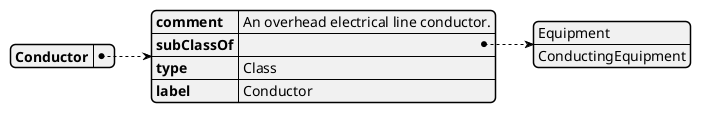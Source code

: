 @startjson
{
  "Conductor": {
    "comment": "An overhead electrical line conductor.",
    "subClassOf": [
      "Equipment",
      "ConductingEquipment"
    ],
    "type": "Class",
    "label": "Conductor"
  }
}
@endjson
